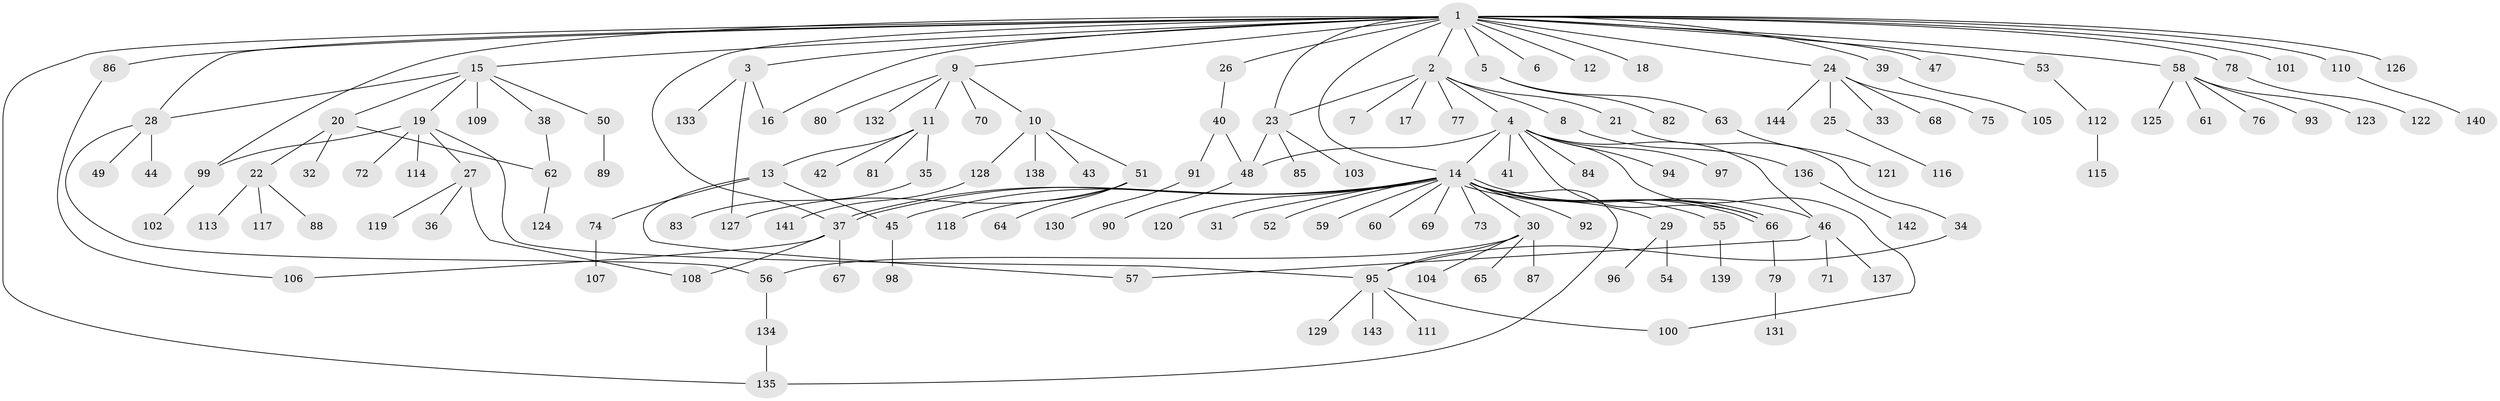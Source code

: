 // coarse degree distribution, {19: 0.01694915254237288, 4: 0.1016949152542373, 3: 0.2711864406779661, 6: 0.03389830508474576, 2: 0.22033898305084745, 11: 0.01694915254237288, 1: 0.3389830508474576}
// Generated by graph-tools (version 1.1) at 2025/50/03/04/25 22:50:07]
// undirected, 144 vertices, 168 edges
graph export_dot {
  node [color=gray90,style=filled];
  1;
  2;
  3;
  4;
  5;
  6;
  7;
  8;
  9;
  10;
  11;
  12;
  13;
  14;
  15;
  16;
  17;
  18;
  19;
  20;
  21;
  22;
  23;
  24;
  25;
  26;
  27;
  28;
  29;
  30;
  31;
  32;
  33;
  34;
  35;
  36;
  37;
  38;
  39;
  40;
  41;
  42;
  43;
  44;
  45;
  46;
  47;
  48;
  49;
  50;
  51;
  52;
  53;
  54;
  55;
  56;
  57;
  58;
  59;
  60;
  61;
  62;
  63;
  64;
  65;
  66;
  67;
  68;
  69;
  70;
  71;
  72;
  73;
  74;
  75;
  76;
  77;
  78;
  79;
  80;
  81;
  82;
  83;
  84;
  85;
  86;
  87;
  88;
  89;
  90;
  91;
  92;
  93;
  94;
  95;
  96;
  97;
  98;
  99;
  100;
  101;
  102;
  103;
  104;
  105;
  106;
  107;
  108;
  109;
  110;
  111;
  112;
  113;
  114;
  115;
  116;
  117;
  118;
  119;
  120;
  121;
  122;
  123;
  124;
  125;
  126;
  127;
  128;
  129;
  130;
  131;
  132;
  133;
  134;
  135;
  136;
  137;
  138;
  139;
  140;
  141;
  142;
  143;
  144;
  1 -- 2;
  1 -- 3;
  1 -- 5;
  1 -- 6;
  1 -- 9;
  1 -- 12;
  1 -- 14;
  1 -- 15;
  1 -- 16;
  1 -- 18;
  1 -- 23;
  1 -- 24;
  1 -- 26;
  1 -- 28;
  1 -- 37;
  1 -- 39;
  1 -- 47;
  1 -- 53;
  1 -- 58;
  1 -- 78;
  1 -- 86;
  1 -- 99;
  1 -- 101;
  1 -- 110;
  1 -- 126;
  1 -- 135;
  2 -- 4;
  2 -- 7;
  2 -- 8;
  2 -- 17;
  2 -- 21;
  2 -- 23;
  2 -- 77;
  3 -- 16;
  3 -- 127;
  3 -- 133;
  4 -- 14;
  4 -- 41;
  4 -- 46;
  4 -- 48;
  4 -- 66;
  4 -- 84;
  4 -- 94;
  4 -- 97;
  4 -- 100;
  5 -- 63;
  5 -- 82;
  8 -- 136;
  9 -- 10;
  9 -- 11;
  9 -- 70;
  9 -- 80;
  9 -- 132;
  10 -- 43;
  10 -- 51;
  10 -- 128;
  10 -- 138;
  11 -- 13;
  11 -- 35;
  11 -- 42;
  11 -- 81;
  13 -- 45;
  13 -- 57;
  13 -- 74;
  14 -- 29;
  14 -- 30;
  14 -- 31;
  14 -- 37;
  14 -- 37;
  14 -- 45;
  14 -- 46;
  14 -- 52;
  14 -- 55;
  14 -- 59;
  14 -- 60;
  14 -- 66;
  14 -- 66;
  14 -- 66;
  14 -- 69;
  14 -- 73;
  14 -- 92;
  14 -- 120;
  14 -- 135;
  15 -- 19;
  15 -- 20;
  15 -- 28;
  15 -- 38;
  15 -- 50;
  15 -- 109;
  19 -- 27;
  19 -- 72;
  19 -- 95;
  19 -- 99;
  19 -- 114;
  20 -- 22;
  20 -- 32;
  20 -- 62;
  21 -- 34;
  22 -- 88;
  22 -- 113;
  22 -- 117;
  23 -- 48;
  23 -- 85;
  23 -- 103;
  24 -- 25;
  24 -- 33;
  24 -- 68;
  24 -- 75;
  24 -- 144;
  25 -- 116;
  26 -- 40;
  27 -- 36;
  27 -- 108;
  27 -- 119;
  28 -- 44;
  28 -- 49;
  28 -- 56;
  29 -- 54;
  29 -- 96;
  30 -- 56;
  30 -- 65;
  30 -- 87;
  30 -- 95;
  30 -- 104;
  34 -- 95;
  35 -- 83;
  37 -- 67;
  37 -- 106;
  37 -- 108;
  38 -- 62;
  39 -- 105;
  40 -- 48;
  40 -- 91;
  45 -- 98;
  46 -- 57;
  46 -- 71;
  46 -- 137;
  48 -- 90;
  50 -- 89;
  51 -- 64;
  51 -- 118;
  51 -- 127;
  53 -- 112;
  55 -- 139;
  56 -- 134;
  58 -- 61;
  58 -- 76;
  58 -- 93;
  58 -- 123;
  58 -- 125;
  62 -- 124;
  63 -- 121;
  66 -- 79;
  74 -- 107;
  78 -- 122;
  79 -- 131;
  86 -- 106;
  91 -- 130;
  95 -- 100;
  95 -- 111;
  95 -- 129;
  95 -- 143;
  99 -- 102;
  110 -- 140;
  112 -- 115;
  128 -- 141;
  134 -- 135;
  136 -- 142;
}
